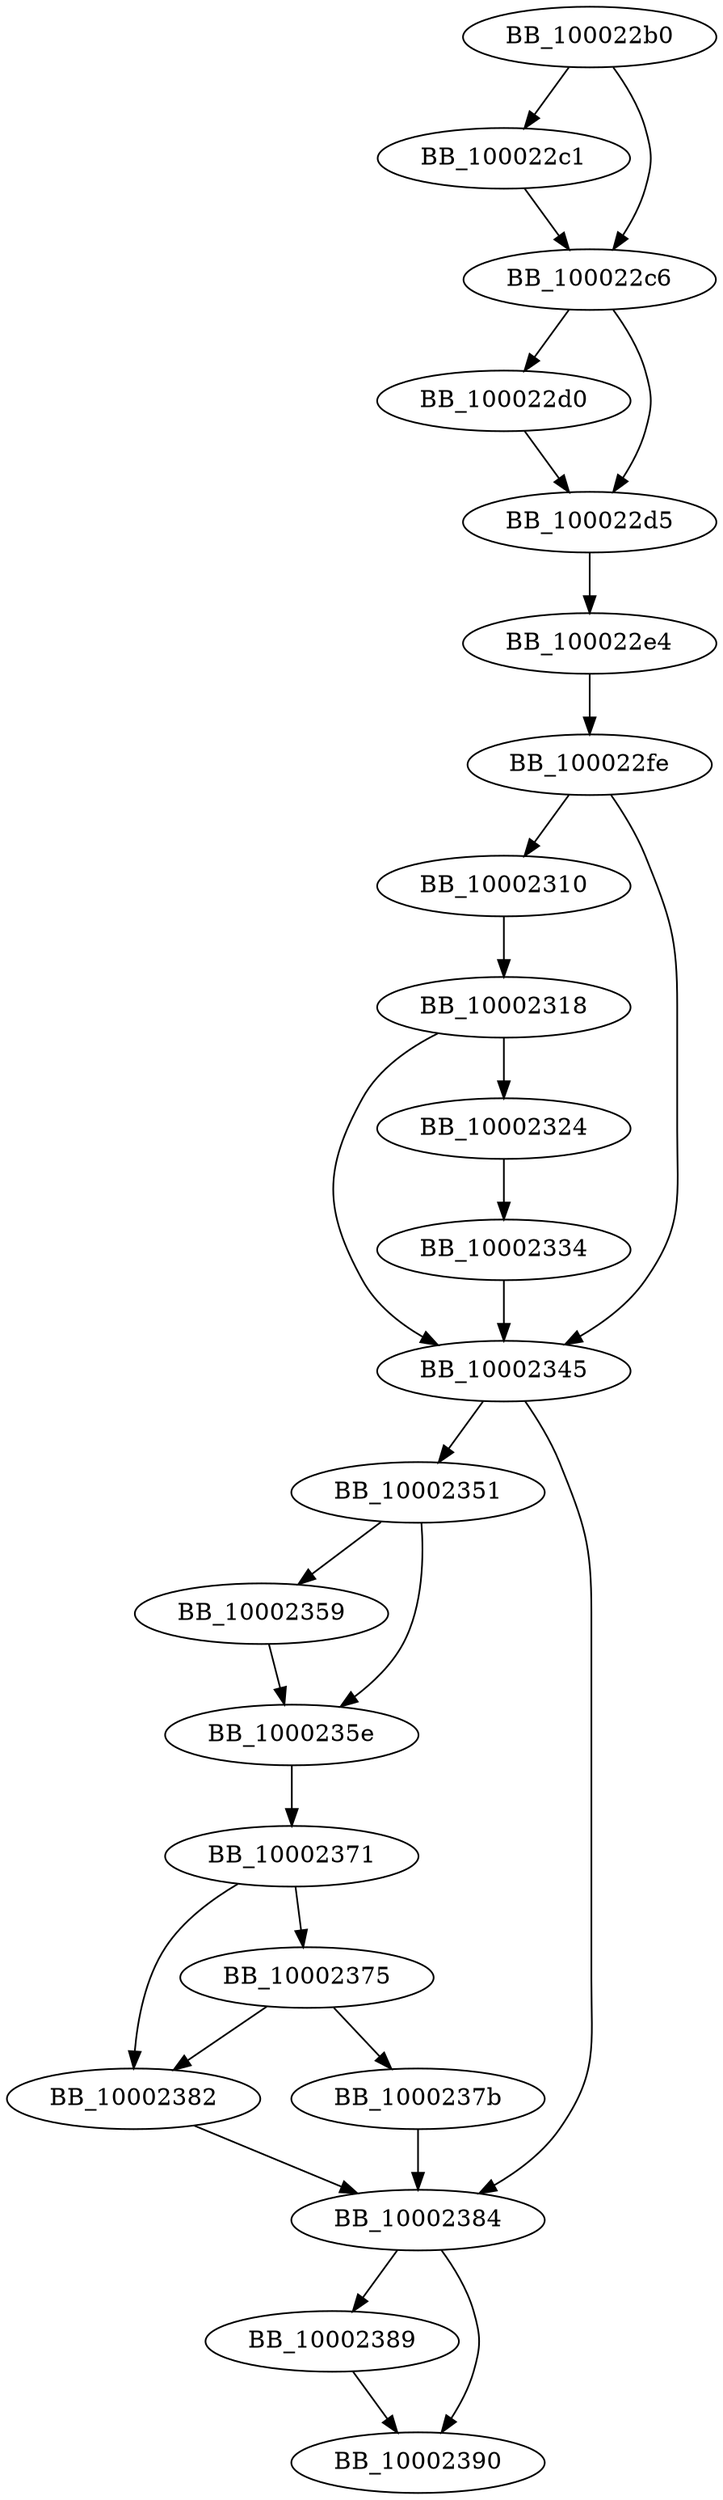 DiGraph sub_100022B0{
BB_100022b0->BB_100022c1
BB_100022b0->BB_100022c6
BB_100022c1->BB_100022c6
BB_100022c6->BB_100022d0
BB_100022c6->BB_100022d5
BB_100022d0->BB_100022d5
BB_100022d5->BB_100022e4
BB_100022e4->BB_100022fe
BB_100022fe->BB_10002310
BB_100022fe->BB_10002345
BB_10002310->BB_10002318
BB_10002318->BB_10002324
BB_10002318->BB_10002345
BB_10002324->BB_10002334
BB_10002334->BB_10002345
BB_10002345->BB_10002351
BB_10002345->BB_10002384
BB_10002351->BB_10002359
BB_10002351->BB_1000235e
BB_10002359->BB_1000235e
BB_1000235e->BB_10002371
BB_10002371->BB_10002375
BB_10002371->BB_10002382
BB_10002375->BB_1000237b
BB_10002375->BB_10002382
BB_1000237b->BB_10002384
BB_10002382->BB_10002384
BB_10002384->BB_10002389
BB_10002384->BB_10002390
BB_10002389->BB_10002390
}
